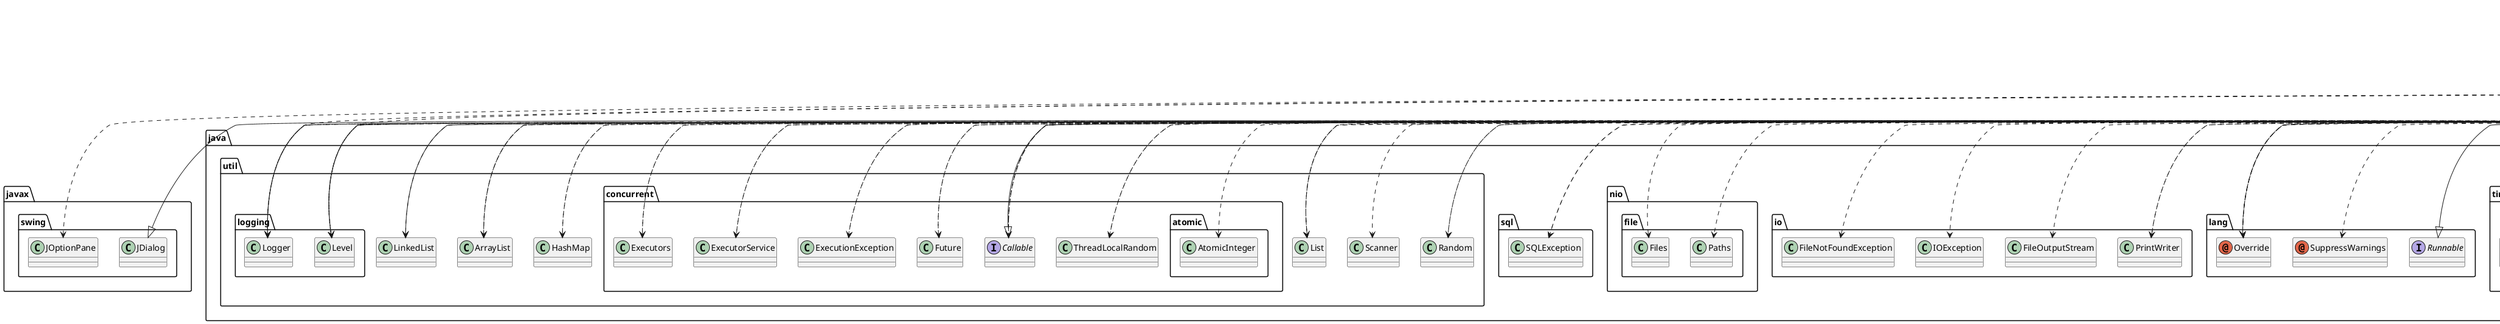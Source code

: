 @startuml
annotation java.lang.Override
annotation java.lang.SuppressWarnings
class database.DBConnection
class ifarm.Activity
class ifarm.Counter
class ifarm.DataVisualizer
class ifarm.Farm
class ifarm.Farmer
class ifarm.FarmerSimulator
class ifarm.Fertilizer
class ifarm.Generator
class ifarm.Ifarm
class ifarm.Main
class ifarm.MyThreadPoolExecutor
class ifarm.Pesticide
class ifarm.Plant
class ifarm.Summary
class ifarm.test
class java.io.FileNotFoundException
class java.io.FileOutputStream
class java.io.IOException
class java.io.PrintWriter
class java.nio.file.Files
class java.nio.file.Paths
class java.sql.SQLException
class java.text.DecimalFormat
class java.text.ParseException
class java.text.SimpleDateFormat
class java.time.Duration
class java.time.Instant
class java.time.ZoneId
class java.time.format.DateTimeFormatter
class java.util.ArrayList
class java.util.HashMap
class java.util.LinkedList
class java.util.List
class java.util.Random
class java.util.Scanner
class java.util.concurrent.ExecutionException
class java.util.concurrent.ExecutorService
class java.util.concurrent.Executors
class java.util.concurrent.Future
class java.util.concurrent.ThreadLocalRandom
class java.util.concurrent.atomic.AtomicInteger
class java.util.logging.Level
class java.util.logging.Logger
class javax.swing.JDialog
class javax.swing.JOptionPane
interface ifarm.FarmerSimulatorInterface
interface java.lang.Runnable
interface java.util.concurrent.Callable
database.DBConnection ..> ifarm.Fertilizer
database.DBConnection ..> ifarm.Pesticide
database.DBConnection ..> ifarm.Plant
database.DBConnection ..> java.util.logging.Level
database.DBConnection ..> java.util.logging.Logger
database.DBConnection ..> javax.swing.JOptionPane
ifarm.Activity ..> java.sql.SQLException
ifarm.Counter ..> java.util.concurrent.atomic.AtomicInteger
ifarm.DataVisualizer ..> database.DBConnection
ifarm.DataVisualizer ..> java.text.DecimalFormat
ifarm.DataVisualizer ..> java.util.ArrayList
ifarm.DataVisualizer ..> java.util.List
ifarm.Farm ..> java.util.LinkedList
ifarm.Farmer ..> java.lang.Override
ifarm.Farmer ..> database.DBConnection
ifarm.Farmer ..> java.io.PrintWriter
ifarm.Farmer ..> java.time.Duration
ifarm.Farmer ..> java.time.Instant
ifarm.Farmer ..> java.time.ZoneId
ifarm.Farmer ..> java.time.format.DateTimeFormatter
ifarm.Farmer ..> java.util.HashMap
ifarm.Farmer ..> java.util.LinkedList
ifarm.Farmer ..> java.util.Random
ifarm.Farmer ..> java.util.concurrent.ThreadLocalRandom
ifarm.Farmer ..> java.util.logging.Level
ifarm.Farmer ..> java.util.logging.Logger
ifarm.Farmer --|> java.lang.Runnable
ifarm.FarmerSimulator ..> java.lang.Override
ifarm.FarmerSimulator ..> database.DBConnection
ifarm.FarmerSimulator ..> java.util.ArrayList
ifarm.FarmerSimulator ..> java.util.List
ifarm.FarmerSimulator ..> java.util.concurrent.ExecutionException
ifarm.FarmerSimulator ..> java.util.concurrent.ExecutorService
ifarm.FarmerSimulator ..> java.util.concurrent.Executors
ifarm.FarmerSimulator ..> java.util.concurrent.Future
ifarm.FarmerSimulator ..> java.util.logging.Level
ifarm.FarmerSimulator ..> java.util.logging.Logger
ifarm.FarmerSimulator --|> ifarm.FarmerSimulatorInterface
ifarm.FarmerSimulator ..> java.util.concurrent.Callable
ifarm.Generator ..> java.lang.Override
ifarm.Generator ..> database.DBConnection
ifarm.Generator ..> java.util.Random
ifarm.Generator ..> java.util.logging.Level
ifarm.Generator ..> java.util.logging.Logger
ifarm.Generator ..> java.util.concurrent.Callable
ifarm.Ifarm ..> database.DBConnection
ifarm.Ifarm ..> java.io.FileNotFoundException
ifarm.Ifarm ..> java.io.FileOutputStream
ifarm.Ifarm ..> java.io.IOException
ifarm.Ifarm ..> java.io.PrintWriter
ifarm.Ifarm ..> java.nio.file.Files
ifarm.Ifarm ..> java.nio.file.Paths
ifarm.Ifarm ..> java.sql.SQLException
ifarm.Ifarm ..> java.text.ParseException
ifarm.Ifarm ..> java.text.SimpleDateFormat
ifarm.Ifarm ..> java.util.ArrayList
ifarm.Ifarm ..> java.util.HashMap
ifarm.Ifarm ..> java.util.List
ifarm.Ifarm ..> java.util.Scanner
ifarm.Ifarm ..> java.util.concurrent.ExecutionException
ifarm.Ifarm ..> java.util.concurrent.ExecutorService
ifarm.Ifarm ..> java.util.concurrent.Executors
ifarm.Ifarm ..> java.util.concurrent.Future
ifarm.Ifarm ..> java.util.concurrent.ThreadLocalRandom
ifarm.Ifarm ..> java.util.logging.Level
ifarm.Ifarm ..> java.util.logging.Logger
ifarm.Ifarm ..> java.util.concurrent.Callable
ifarm.Main ..> java.lang.Override
ifarm.Main ..> java.lang.SuppressWarnings
ifarm.Main --|> javax.swing.JDialog
ifarm.Summary ..> java.lang.Override
ifarm.Summary --|> java.util.concurrent.Callable
ifarm.test ..> java.util.LinkedList
@enduml